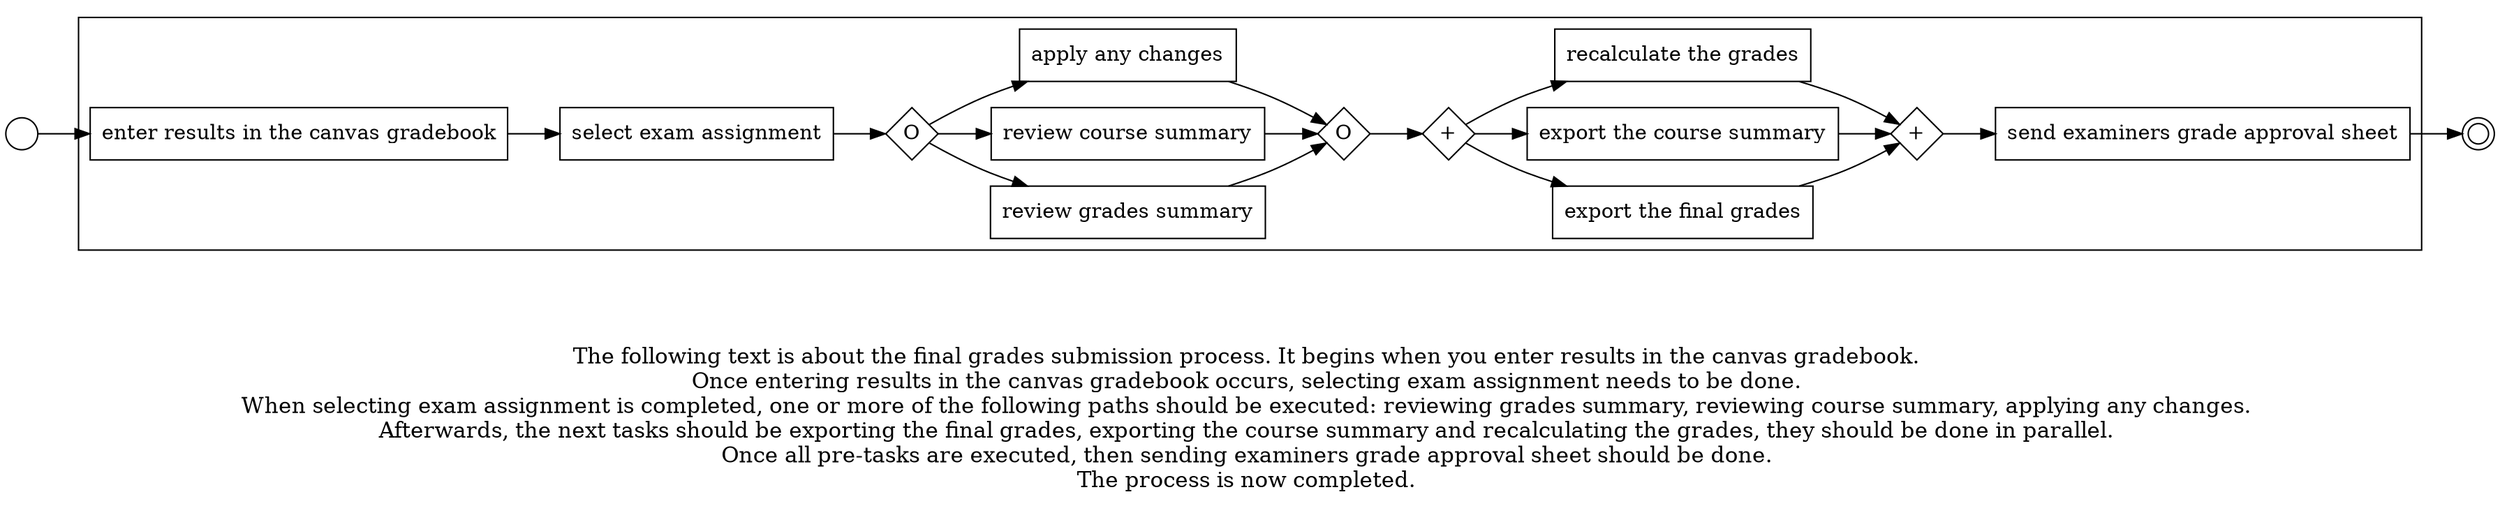 digraph "final grades submission process_18" {
	graph [rankdir=LR]
	START_NODE [label="" shape=circle width=0.3]
	subgraph CLUSTER_0 {
		"enter results in the canvas gradebook" [shape=box]
		"select exam assignment" [shape=box]
		"enter results in the canvas gradebook" -> "select exam assignment"
		"OR_SPLIT--3. Review grades and course summary_KI4Z" [label=O fixedsize=true shape=diamond width=0.5]
		"select exam assignment" -> "OR_SPLIT--3. Review grades and course summary_KI4Z"
		"review grades summary" [shape=box]
		"OR_SPLIT--3. Review grades and course summary_KI4Z" -> "review grades summary"
		"review course summary" [shape=box]
		"OR_SPLIT--3. Review grades and course summary_KI4Z" -> "review course summary"
		"apply any changes" [shape=box]
		"OR_SPLIT--3. Review grades and course summary_KI4Z" -> "apply any changes"
		"OR_JOIN--3. Review grades and course summary_KI4Z" [label=O fixedsize=true shape=diamond width=0.5]
		"review grades summary" -> "OR_JOIN--3. Review grades and course summary_KI4Z"
		"review course summary" -> "OR_JOIN--3. Review grades and course summary_KI4Z"
		"apply any changes" -> "OR_JOIN--3. Review grades and course summary_KI4Z"
		"AND_SPLIT--4. Re-calculate and get approval_29HV" [label="+" fixedsize=true shape=diamond width=0.5]
		"OR_JOIN--3. Review grades and course summary_KI4Z" -> "AND_SPLIT--4. Re-calculate and get approval_29HV"
		"export the final grades" [shape=box]
		"AND_SPLIT--4. Re-calculate and get approval_29HV" -> "export the final grades"
		"export the course summary" [shape=box]
		"AND_SPLIT--4. Re-calculate and get approval_29HV" -> "export the course summary"
		"recalculate the grades" [shape=box]
		"AND_SPLIT--4. Re-calculate and get approval_29HV" -> "recalculate the grades"
		"AND_JOIN--4. Re-calculate and get approval_29HV" [label="+" fixedsize=true shape=diamond width=0.5]
		"export the final grades" -> "AND_JOIN--4. Re-calculate and get approval_29HV"
		"export the course summary" -> "AND_JOIN--4. Re-calculate and get approval_29HV"
		"recalculate the grades" -> "AND_JOIN--4. Re-calculate and get approval_29HV"
		"send examiners grade approval sheet" [shape=box]
		"AND_JOIN--4. Re-calculate and get approval_29HV" -> "send examiners grade approval sheet"
	}
	START_NODE -> "enter results in the canvas gradebook"
	END_NODE [label="" shape=doublecircle width=0.2]
	"send examiners grade approval sheet" -> END_NODE
	fontsize=15 label="\n\n
The following text is about the final grades submission process. It begins when you enter results in the canvas gradebook. 
Once entering results in the canvas gradebook occurs, selecting exam assignment needs to be done. 
When selecting exam assignment is completed, one or more of the following paths should be executed: reviewing grades summary, reviewing course summary, applying any changes. 
Afterwards, the next tasks should be exporting the final grades, exporting the course summary and recalculating the grades, they should be done in parallel. 
Once all pre-tasks are executed, then sending examiners grade approval sheet should be done. 
The process is now completed. 
"
}
